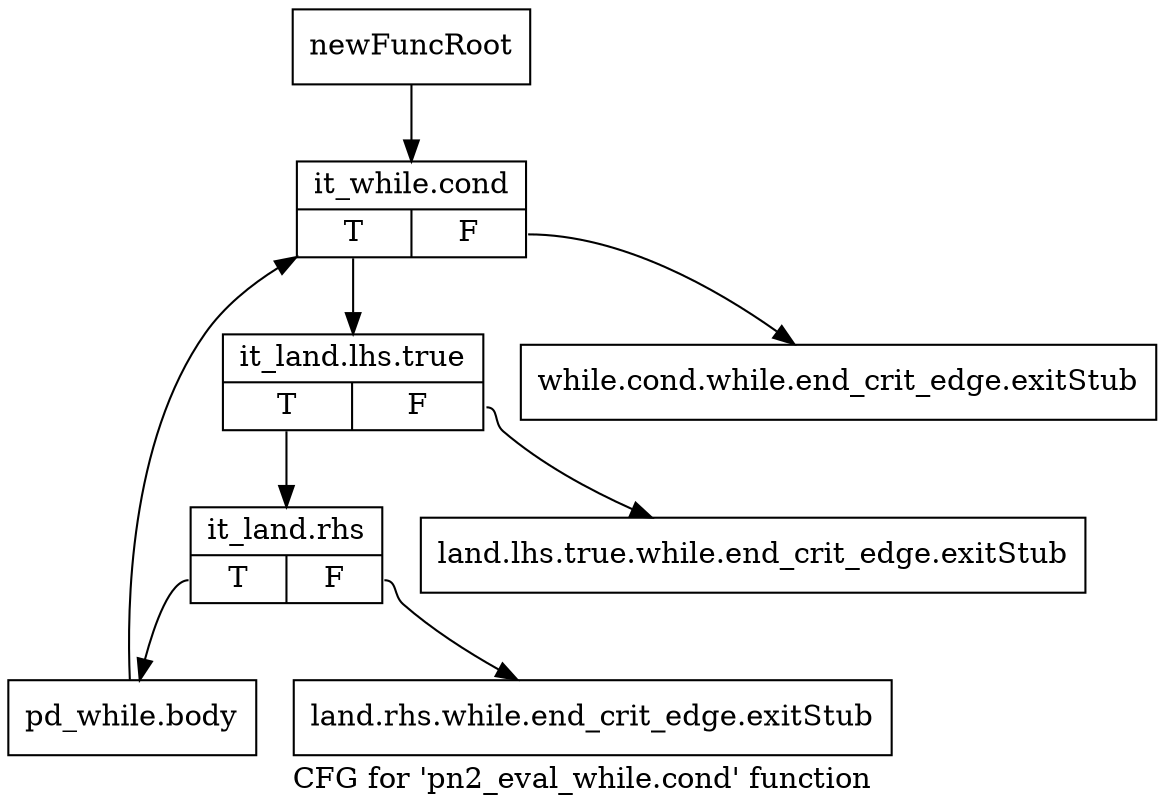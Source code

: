 digraph "CFG for 'pn2_eval_while.cond' function" {
	label="CFG for 'pn2_eval_while.cond' function";

	Node0xfc89d0 [shape=record,label="{newFuncRoot}"];
	Node0xfc89d0 -> Node0xfc8b10;
	Node0xfc8a20 [shape=record,label="{while.cond.while.end_crit_edge.exitStub}"];
	Node0xfc8a70 [shape=record,label="{land.lhs.true.while.end_crit_edge.exitStub}"];
	Node0xfc8ac0 [shape=record,label="{land.rhs.while.end_crit_edge.exitStub}"];
	Node0xfc8b10 [shape=record,label="{it_while.cond|{<s0>T|<s1>F}}"];
	Node0xfc8b10:s0 -> Node0xfc8b60;
	Node0xfc8b10:s1 -> Node0xfc8a20;
	Node0xfc8b60 [shape=record,label="{it_land.lhs.true|{<s0>T|<s1>F}}"];
	Node0xfc8b60:s0 -> Node0xfc8bb0;
	Node0xfc8b60:s1 -> Node0xfc8a70;
	Node0xfc8bb0 [shape=record,label="{it_land.rhs|{<s0>T|<s1>F}}"];
	Node0xfc8bb0:s0 -> Node0xfc8c00;
	Node0xfc8bb0:s1 -> Node0xfc8ac0;
	Node0xfc8c00 [shape=record,label="{pd_while.body}"];
	Node0xfc8c00 -> Node0xfc8b10;
}
